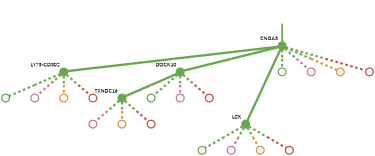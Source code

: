 strict digraph  {
graph[splines=false]; nodesep=0.7; rankdir=TB; ranksep=0.6; forcelabels=true; dpi=600; size=2.5;
0 [color="#6aa84fff", fillcolor="#6aa84fff", fixedsize=true, fontname=Lato, fontsize="12pt", height="0.25", label="", penwidth=3, shape=circle, style=filled, xlabel=CNGA3];
1 [color="#6aa84fff", fillcolor="#6aa84fff", fixedsize=true, fontname=Lato, fontsize="12pt", height="0.25", label="", penwidth=3, shape=circle, style=filled, xlabel="LY75-CD302"];
2 [color="#6aa84fff", fillcolor="#6aa84fff", fixedsize=true, fontname=Lato, fontsize="12pt", height="0.25", label="", penwidth=3, shape=circle, style=filled, xlabel=DOCK10];
4 [color="#6aa84fff", fillcolor="#6aa84fff", fixedsize=true, fontname=Lato, fontsize="12pt", height="0.25", label="", penwidth=3, shape=circle, style=filled, xlabel=LCK];
5 [color="#6aa84fff", fillcolor="#6aa84fff", fixedsize=true, fontname=Lato, fontsize="12pt", height="0.25", label="", penwidth=3, shape=circle, style=solid, xlabel=""];
9 [color="#c27ba0ff", fillcolor="#c27ba0ff", fixedsize=true, fontname=Lato, fontsize="12pt", height="0.25", label="", penwidth=3, shape=circle, style=solid, xlabel=""];
14 [color="#e69138ff", fillcolor="#e69138ff", fixedsize=true, fontname=Lato, fontsize="12pt", height="0.25", label="", penwidth=3, shape=circle, style=solid, xlabel=""];
18 [color="#be5742ff", fillcolor="#be5742ff", fixedsize=true, fontname=Lato, fontsize="12pt", height="0.25", label="", penwidth=3, shape=circle, style=solid, xlabel=""];
6 [color="#6aa84fff", fillcolor="#6aa84fff", fixedsize=true, fontname=Lato, fontsize="12pt", height="0.25", label="", penwidth=3, shape=circle, style=solid, xlabel=""];
10 [color="#c27ba0ff", fillcolor="#c27ba0ff", fixedsize=true, fontname=Lato, fontsize="12pt", height="0.25", label="", penwidth=3, shape=circle, style=solid, xlabel=""];
15 [color="#e69138ff", fillcolor="#e69138ff", fixedsize=true, fontname=Lato, fontsize="12pt", height="0.25", label="", penwidth=3, shape=circle, style=solid, xlabel=""];
19 [color="#be5742ff", fillcolor="#be5742ff", fixedsize=true, fontname=Lato, fontsize="12pt", height="0.25", label="", penwidth=3, shape=circle, style=solid, xlabel=""];
3 [color="#6aa84fff", fillcolor="#6aa84fff", fixedsize=true, fontname=Lato, fontsize="12pt", height="0.25", label="", penwidth=3, shape=circle, style=filled, xlabel=TXNDC16];
7 [color="#6aa84fff", fillcolor="#6aa84fff", fixedsize=true, fontname=Lato, fontsize="12pt", height="0.25", label="", penwidth=3, shape=circle, style=solid, xlabel=""];
11 [color="#c27ba0ff", fillcolor="#c27ba0ff", fixedsize=true, fontname=Lato, fontsize="12pt", height="0.25", label="", penwidth=3, shape=circle, style=solid, xlabel=""];
20 [color="#be5742ff", fillcolor="#be5742ff", fixedsize=true, fontname=Lato, fontsize="12pt", height="0.25", label="", penwidth=3, shape=circle, style=solid, xlabel=""];
12 [color="#c27ba0ff", fillcolor="#c27ba0ff", fixedsize=true, fontname=Lato, fontsize="12pt", height="0.25", label="", penwidth=3, shape=circle, style=solid, xlabel=""];
16 [color="#e69138ff", fillcolor="#e69138ff", fixedsize=true, fontname=Lato, fontsize="12pt", height="0.25", label="", penwidth=3, shape=circle, style=solid, xlabel=""];
21 [color="#be5742ff", fillcolor="#be5742ff", fixedsize=true, fontname=Lato, fontsize="12pt", height="0.25", label="", penwidth=3, shape=circle, style=solid, xlabel=""];
8 [color="#6aa84fff", fillcolor="#6aa84fff", fixedsize=true, fontname=Lato, fontsize="12pt", height="0.25", label="", penwidth=3, shape=circle, style=solid, xlabel=""];
13 [color="#c27ba0ff", fillcolor="#c27ba0ff", fixedsize=true, fontname=Lato, fontsize="12pt", height="0.25", label="", penwidth=3, shape=circle, style=solid, xlabel=""];
17 [color="#e69138ff", fillcolor="#e69138ff", fixedsize=true, fontname=Lato, fontsize="12pt", height="0.25", label="", penwidth=3, shape=circle, style=solid, xlabel=""];
22 [color="#be5742ff", fillcolor="#be5742ff", fixedsize=true, fontname=Lato, fontsize="12pt", height="0.25", label="", penwidth=3, shape=circle, style=solid, xlabel=""];
normal [label="", penwidth=3, style=invis, xlabel=CNGA3];
0 -> 1  [arrowsize=0, color="#6aa84fff;0.5:#6aa84fff", minlen="1.0028208494186401", penwidth="5.5", style=solid];
0 -> 2  [arrowsize=0, color="#6aa84fff;0.5:#6aa84fff", minlen="1.0018805265426636", penwidth="5.5", style=solid];
0 -> 4  [arrowsize=0, color="#6aa84fff;0.5:#6aa84fff", minlen="3.0", penwidth="5.5", style=solid];
0 -> 5  [arrowsize=0, color="#6aa84fff;0.5:#6aa84fff", minlen="1.0009403228759766", penwidth=5, style=dashed];
0 -> 9  [arrowsize=0, color="#6aa84fff;0.5:#c27ba0ff", minlen="1.0009403228759766", penwidth=5, style=dashed];
0 -> 14  [arrowsize=0, color="#6aa84fff;0.5:#e69138ff", minlen="1.0009403228759766", penwidth=5, style=dashed];
0 -> 18  [arrowsize=0, color="#6aa84fff;0.5:#be5742ff", minlen="1.0009403228759766", penwidth=5, style=dashed];
1 -> 6  [arrowsize=0, color="#6aa84fff;0.5:#6aa84fff", minlen="1.0009403228759766", penwidth=5, style=dashed];
1 -> 10  [arrowsize=0, color="#6aa84fff;0.5:#c27ba0ff", minlen="1.0009403228759766", penwidth=5, style=dashed];
1 -> 15  [arrowsize=0, color="#6aa84fff;0.5:#e69138ff", minlen="1.0009403228759766", penwidth=5, style=dashed];
1 -> 19  [arrowsize=0, color="#6aa84fff;0.5:#be5742ff", minlen="1.0009403228759766", penwidth=5, style=dashed];
2 -> 3  [arrowsize=0, color="#6aa84fff;0.5:#6aa84fff", minlen="1.0018805265426636", penwidth="5.5", style=solid];
2 -> 7  [arrowsize=0, color="#6aa84fff;0.5:#6aa84fff", minlen="1.0009403228759766", penwidth=5, style=dashed];
2 -> 11  [arrowsize=0, color="#6aa84fff;0.5:#c27ba0ff", minlen="1.0009403228759766", penwidth=5, style=dashed];
2 -> 20  [arrowsize=0, color="#6aa84fff;0.5:#be5742ff", minlen="1.0009403228759766", penwidth=5, style=dashed];
4 -> 8  [arrowsize=0, color="#6aa84fff;0.5:#6aa84fff", minlen="1.0009403228759766", penwidth=5, style=dashed];
4 -> 13  [arrowsize=0, color="#6aa84fff;0.5:#c27ba0ff", minlen="1.0009403228759766", penwidth=5, style=dashed];
4 -> 17  [arrowsize=0, color="#6aa84fff;0.5:#e69138ff", minlen="1.0009403228759766", penwidth=5, style=dashed];
4 -> 22  [arrowsize=0, color="#6aa84fff;0.5:#be5742ff", minlen="1.0009403228759766", penwidth=5, style=dashed];
3 -> 12  [arrowsize=0, color="#6aa84fff;0.5:#c27ba0ff", minlen="1.0009403228759766", penwidth=5, style=dashed];
3 -> 16  [arrowsize=0, color="#6aa84fff;0.5:#e69138ff", minlen="1.0009403228759766", penwidth=5, style=dashed];
3 -> 21  [arrowsize=0, color="#6aa84fff;0.5:#be5742ff", minlen="1.0009403228759766", penwidth=5, style=dashed];
normal -> 0  [arrowsize=0, color="#6aa84fff", label="", penwidth=4, style=solid];
}
